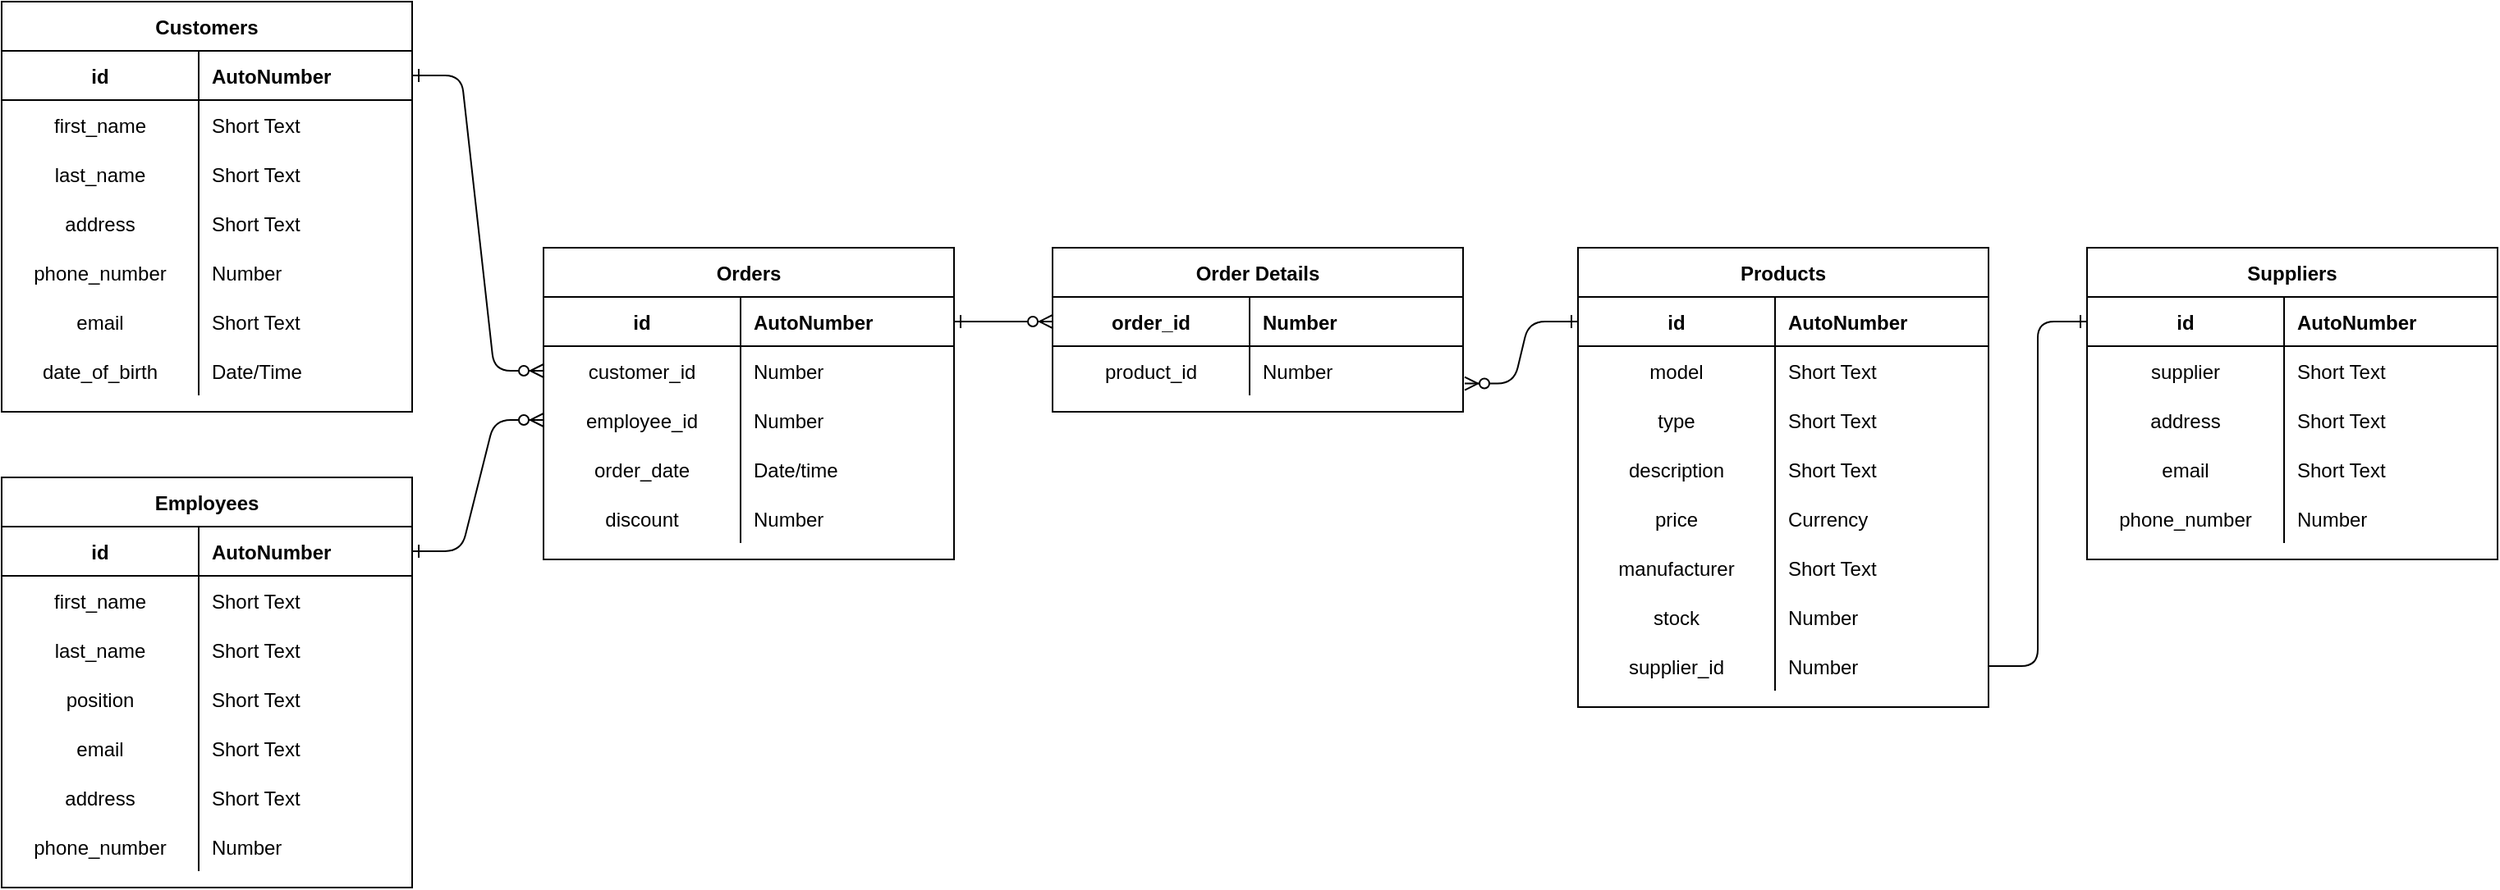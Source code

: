<mxfile version="21.3.2" type="github">
  <diagram id="R2lEEEUBdFMjLlhIrx00" name="Page-1">
    <mxGraphModel dx="826" dy="909" grid="1" gridSize="10" guides="1" tooltips="1" connect="1" arrows="1" fold="1" page="1" pageScale="1" pageWidth="850" pageHeight="1100" background="#FFFFFF" math="0" shadow="0" extFonts="Permanent Marker^https://fonts.googleapis.com/css?family=Permanent+Marker">
      <root>
        <mxCell id="0" />
        <mxCell id="1" parent="0" />
        <mxCell id="C-vyLk0tnHw3VtMMgP7b-1" value="" style="edgeStyle=entityRelationEdgeStyle;endArrow=ERzeroToMany;startArrow=ERone;endFill=1;startFill=0;entryX=0;entryY=0.5;entryDx=0;entryDy=0;" parent="1" source="C-vyLk0tnHw3VtMMgP7b-24" target="EmwIvO2XIdEwtpXnSPbd-47" edge="1">
          <mxGeometry width="100" height="100" relative="1" as="geometry">
            <mxPoint x="340" y="720" as="sourcePoint" />
            <mxPoint x="440" y="620" as="targetPoint" />
          </mxGeometry>
        </mxCell>
        <mxCell id="C-vyLk0tnHw3VtMMgP7b-12" value="" style="edgeStyle=entityRelationEdgeStyle;endArrow=ERzeroToMany;startArrow=ERone;endFill=1;startFill=0;entryX=0;entryY=0.5;entryDx=0;entryDy=0;exitX=1;exitY=0.5;exitDx=0;exitDy=0;" parent="1" source="EmwIvO2XIdEwtpXnSPbd-44" target="EmwIvO2XIdEwtpXnSPbd-71" edge="1">
          <mxGeometry width="100" height="100" relative="1" as="geometry">
            <mxPoint x="770" y="420" as="sourcePoint" />
            <mxPoint x="710" y="810.0" as="targetPoint" />
          </mxGeometry>
        </mxCell>
        <mxCell id="C-vyLk0tnHw3VtMMgP7b-23" value="Customers" style="shape=table;startSize=30;container=1;collapsible=1;childLayout=tableLayout;fixedRows=1;rowLines=0;fontStyle=1;align=center;resizeLast=1;swimlaneLine=1;strokeColor=default;" parent="1" vertex="1">
          <mxGeometry x="30" y="150" width="250" height="250" as="geometry">
            <mxRectangle x="30" y="150" width="100" height="30" as="alternateBounds" />
          </mxGeometry>
        </mxCell>
        <mxCell id="C-vyLk0tnHw3VtMMgP7b-24" value="" style="shape=partialRectangle;collapsible=0;dropTarget=0;pointerEvents=0;fillColor=none;points=[[0,0.5],[1,0.5]];portConstraint=eastwest;top=0;left=0;right=0;bottom=1;" parent="C-vyLk0tnHw3VtMMgP7b-23" vertex="1">
          <mxGeometry y="30" width="250" height="30" as="geometry" />
        </mxCell>
        <mxCell id="C-vyLk0tnHw3VtMMgP7b-25" value="id" style="shape=partialRectangle;overflow=hidden;connectable=0;fillColor=none;top=0;left=0;bottom=0;right=0;fontStyle=1;strokeColor=default;" parent="C-vyLk0tnHw3VtMMgP7b-24" vertex="1">
          <mxGeometry width="120.0" height="30" as="geometry">
            <mxRectangle width="120.0" height="30" as="alternateBounds" />
          </mxGeometry>
        </mxCell>
        <mxCell id="C-vyLk0tnHw3VtMMgP7b-26" value="AutoNumber" style="shape=partialRectangle;overflow=hidden;connectable=0;fillColor=none;top=0;left=0;bottom=0;right=0;align=left;spacingLeft=6;fontStyle=1;strokeColor=default;" parent="C-vyLk0tnHw3VtMMgP7b-24" vertex="1">
          <mxGeometry x="120.0" width="130.0" height="30" as="geometry">
            <mxRectangle width="130.0" height="30" as="alternateBounds" />
          </mxGeometry>
        </mxCell>
        <mxCell id="C-vyLk0tnHw3VtMMgP7b-27" value="" style="shape=partialRectangle;collapsible=0;dropTarget=0;pointerEvents=0;fillColor=none;points=[[0,0.5],[1,0.5]];portConstraint=eastwest;top=0;left=0;right=0;bottom=0;" parent="C-vyLk0tnHw3VtMMgP7b-23" vertex="1">
          <mxGeometry y="60" width="250" height="30" as="geometry" />
        </mxCell>
        <mxCell id="C-vyLk0tnHw3VtMMgP7b-28" value="first_name" style="shape=partialRectangle;overflow=hidden;connectable=0;fillColor=none;top=0;left=0;bottom=0;right=0;" parent="C-vyLk0tnHw3VtMMgP7b-27" vertex="1">
          <mxGeometry width="120.0" height="30" as="geometry">
            <mxRectangle width="120.0" height="30" as="alternateBounds" />
          </mxGeometry>
        </mxCell>
        <mxCell id="C-vyLk0tnHw3VtMMgP7b-29" value="Short Text" style="shape=partialRectangle;overflow=hidden;connectable=0;fillColor=none;top=0;left=0;bottom=0;right=0;align=left;spacingLeft=6;" parent="C-vyLk0tnHw3VtMMgP7b-27" vertex="1">
          <mxGeometry x="120.0" width="130.0" height="30" as="geometry">
            <mxRectangle width="130.0" height="30" as="alternateBounds" />
          </mxGeometry>
        </mxCell>
        <mxCell id="EmwIvO2XIdEwtpXnSPbd-2" style="shape=partialRectangle;collapsible=0;dropTarget=0;pointerEvents=0;fillColor=none;points=[[0,0.5],[1,0.5]];portConstraint=eastwest;top=0;left=0;right=0;bottom=0;" vertex="1" parent="C-vyLk0tnHw3VtMMgP7b-23">
          <mxGeometry y="90" width="250" height="30" as="geometry" />
        </mxCell>
        <mxCell id="EmwIvO2XIdEwtpXnSPbd-3" value="last_name" style="shape=partialRectangle;overflow=hidden;connectable=0;fillColor=none;top=0;left=0;bottom=0;right=0;" vertex="1" parent="EmwIvO2XIdEwtpXnSPbd-2">
          <mxGeometry width="120.0" height="30" as="geometry">
            <mxRectangle width="120.0" height="30" as="alternateBounds" />
          </mxGeometry>
        </mxCell>
        <mxCell id="EmwIvO2XIdEwtpXnSPbd-4" value="Short Text" style="shape=partialRectangle;overflow=hidden;connectable=0;fillColor=none;top=0;left=0;bottom=0;right=0;align=left;spacingLeft=6;strokeColor=inherit;verticalAlign=middle;" vertex="1" parent="EmwIvO2XIdEwtpXnSPbd-2">
          <mxGeometry x="120.0" width="130.0" height="30" as="geometry">
            <mxRectangle width="130.0" height="30" as="alternateBounds" />
          </mxGeometry>
        </mxCell>
        <mxCell id="EmwIvO2XIdEwtpXnSPbd-11" style="shape=partialRectangle;collapsible=0;dropTarget=0;pointerEvents=0;fillColor=none;points=[[0,0.5],[1,0.5]];portConstraint=eastwest;top=0;left=0;right=0;bottom=0;" vertex="1" parent="C-vyLk0tnHw3VtMMgP7b-23">
          <mxGeometry y="120" width="250" height="30" as="geometry" />
        </mxCell>
        <mxCell id="EmwIvO2XIdEwtpXnSPbd-12" value="address" style="shape=partialRectangle;overflow=hidden;connectable=0;fillColor=none;top=0;left=0;bottom=0;right=0;" vertex="1" parent="EmwIvO2XIdEwtpXnSPbd-11">
          <mxGeometry width="120.0" height="30" as="geometry">
            <mxRectangle width="120.0" height="30" as="alternateBounds" />
          </mxGeometry>
        </mxCell>
        <mxCell id="EmwIvO2XIdEwtpXnSPbd-13" value="Short Text" style="shape=partialRectangle;overflow=hidden;connectable=0;fillColor=none;top=0;left=0;bottom=0;right=0;align=left;spacingLeft=6;" vertex="1" parent="EmwIvO2XIdEwtpXnSPbd-11">
          <mxGeometry x="120.0" width="130.0" height="30" as="geometry">
            <mxRectangle width="130.0" height="30" as="alternateBounds" />
          </mxGeometry>
        </mxCell>
        <mxCell id="EmwIvO2XIdEwtpXnSPbd-8" style="shape=partialRectangle;collapsible=0;dropTarget=0;pointerEvents=0;fillColor=none;points=[[0,0.5],[1,0.5]];portConstraint=eastwest;top=0;left=0;right=0;bottom=0;" vertex="1" parent="C-vyLk0tnHw3VtMMgP7b-23">
          <mxGeometry y="150" width="250" height="30" as="geometry" />
        </mxCell>
        <mxCell id="EmwIvO2XIdEwtpXnSPbd-9" value="phone_number" style="shape=partialRectangle;overflow=hidden;connectable=0;fillColor=none;top=0;left=0;bottom=0;right=0;" vertex="1" parent="EmwIvO2XIdEwtpXnSPbd-8">
          <mxGeometry width="120.0" height="30" as="geometry">
            <mxRectangle width="120.0" height="30" as="alternateBounds" />
          </mxGeometry>
        </mxCell>
        <mxCell id="EmwIvO2XIdEwtpXnSPbd-10" value="Number" style="shape=partialRectangle;overflow=hidden;connectable=0;fillColor=none;top=0;left=0;bottom=0;right=0;align=left;spacingLeft=6;" vertex="1" parent="EmwIvO2XIdEwtpXnSPbd-8">
          <mxGeometry x="120.0" width="130.0" height="30" as="geometry">
            <mxRectangle width="130.0" height="30" as="alternateBounds" />
          </mxGeometry>
        </mxCell>
        <mxCell id="EmwIvO2XIdEwtpXnSPbd-5" style="shape=partialRectangle;collapsible=0;dropTarget=0;pointerEvents=0;fillColor=none;points=[[0,0.5],[1,0.5]];portConstraint=eastwest;top=0;left=0;right=0;bottom=0;" vertex="1" parent="C-vyLk0tnHw3VtMMgP7b-23">
          <mxGeometry y="180" width="250" height="30" as="geometry" />
        </mxCell>
        <mxCell id="EmwIvO2XIdEwtpXnSPbd-6" value="email" style="shape=partialRectangle;overflow=hidden;connectable=0;fillColor=none;top=0;left=0;bottom=0;right=0;" vertex="1" parent="EmwIvO2XIdEwtpXnSPbd-5">
          <mxGeometry width="120.0" height="30" as="geometry">
            <mxRectangle width="120.0" height="30" as="alternateBounds" />
          </mxGeometry>
        </mxCell>
        <mxCell id="EmwIvO2XIdEwtpXnSPbd-7" value="Short Text" style="shape=partialRectangle;overflow=hidden;connectable=0;fillColor=none;top=0;left=0;bottom=0;right=0;align=left;spacingLeft=6;" vertex="1" parent="EmwIvO2XIdEwtpXnSPbd-5">
          <mxGeometry x="120.0" width="130.0" height="30" as="geometry">
            <mxRectangle width="130.0" height="30" as="alternateBounds" />
          </mxGeometry>
        </mxCell>
        <mxCell id="EmwIvO2XIdEwtpXnSPbd-14" style="shape=partialRectangle;collapsible=0;dropTarget=0;pointerEvents=0;fillColor=none;points=[[0,0.5],[1,0.5]];portConstraint=eastwest;top=0;left=0;right=0;bottom=0;" vertex="1" parent="C-vyLk0tnHw3VtMMgP7b-23">
          <mxGeometry y="210" width="250" height="30" as="geometry" />
        </mxCell>
        <mxCell id="EmwIvO2XIdEwtpXnSPbd-15" value="date_of_birth" style="shape=partialRectangle;overflow=hidden;connectable=0;fillColor=none;top=0;left=0;bottom=0;right=0;" vertex="1" parent="EmwIvO2XIdEwtpXnSPbd-14">
          <mxGeometry width="120.0" height="30" as="geometry">
            <mxRectangle width="120.0" height="30" as="alternateBounds" />
          </mxGeometry>
        </mxCell>
        <mxCell id="EmwIvO2XIdEwtpXnSPbd-16" value="Date/Time" style="shape=partialRectangle;overflow=hidden;connectable=0;fillColor=none;top=0;left=0;bottom=0;right=0;align=left;spacingLeft=6;" vertex="1" parent="EmwIvO2XIdEwtpXnSPbd-14">
          <mxGeometry x="120.0" width="130.0" height="30" as="geometry">
            <mxRectangle width="130.0" height="30" as="alternateBounds" />
          </mxGeometry>
        </mxCell>
        <mxCell id="EmwIvO2XIdEwtpXnSPbd-17" value="Employees" style="shape=table;startSize=30;container=1;collapsible=1;childLayout=tableLayout;fixedRows=1;rowLines=0;fontStyle=1;align=center;resizeLast=1;swimlaneLine=1;strokeColor=default;" vertex="1" parent="1">
          <mxGeometry x="30" y="440" width="250" height="250" as="geometry">
            <mxRectangle x="30" y="150" width="100" height="30" as="alternateBounds" />
          </mxGeometry>
        </mxCell>
        <mxCell id="EmwIvO2XIdEwtpXnSPbd-18" value="" style="shape=partialRectangle;collapsible=0;dropTarget=0;pointerEvents=0;fillColor=none;points=[[0,0.5],[1,0.5]];portConstraint=eastwest;top=0;left=0;right=0;bottom=1;" vertex="1" parent="EmwIvO2XIdEwtpXnSPbd-17">
          <mxGeometry y="30" width="250" height="30" as="geometry" />
        </mxCell>
        <mxCell id="EmwIvO2XIdEwtpXnSPbd-19" value="id" style="shape=partialRectangle;overflow=hidden;connectable=0;fillColor=none;top=0;left=0;bottom=0;right=0;fontStyle=1;strokeColor=default;" vertex="1" parent="EmwIvO2XIdEwtpXnSPbd-18">
          <mxGeometry width="120.0" height="30" as="geometry">
            <mxRectangle width="120.0" height="30" as="alternateBounds" />
          </mxGeometry>
        </mxCell>
        <mxCell id="EmwIvO2XIdEwtpXnSPbd-20" value="AutoNumber" style="shape=partialRectangle;overflow=hidden;connectable=0;fillColor=none;top=0;left=0;bottom=0;right=0;align=left;spacingLeft=6;fontStyle=1;strokeColor=default;" vertex="1" parent="EmwIvO2XIdEwtpXnSPbd-18">
          <mxGeometry x="120.0" width="130.0" height="30" as="geometry">
            <mxRectangle width="130.0" height="30" as="alternateBounds" />
          </mxGeometry>
        </mxCell>
        <mxCell id="EmwIvO2XIdEwtpXnSPbd-21" value="" style="shape=partialRectangle;collapsible=0;dropTarget=0;pointerEvents=0;fillColor=none;points=[[0,0.5],[1,0.5]];portConstraint=eastwest;top=0;left=0;right=0;bottom=0;" vertex="1" parent="EmwIvO2XIdEwtpXnSPbd-17">
          <mxGeometry y="60" width="250" height="30" as="geometry" />
        </mxCell>
        <mxCell id="EmwIvO2XIdEwtpXnSPbd-22" value="first_name" style="shape=partialRectangle;overflow=hidden;connectable=0;fillColor=none;top=0;left=0;bottom=0;right=0;" vertex="1" parent="EmwIvO2XIdEwtpXnSPbd-21">
          <mxGeometry width="120.0" height="30" as="geometry">
            <mxRectangle width="120.0" height="30" as="alternateBounds" />
          </mxGeometry>
        </mxCell>
        <mxCell id="EmwIvO2XIdEwtpXnSPbd-23" value="Short Text" style="shape=partialRectangle;overflow=hidden;connectable=0;fillColor=none;top=0;left=0;bottom=0;right=0;align=left;spacingLeft=6;" vertex="1" parent="EmwIvO2XIdEwtpXnSPbd-21">
          <mxGeometry x="120.0" width="130.0" height="30" as="geometry">
            <mxRectangle width="130.0" height="30" as="alternateBounds" />
          </mxGeometry>
        </mxCell>
        <mxCell id="EmwIvO2XIdEwtpXnSPbd-24" style="shape=partialRectangle;collapsible=0;dropTarget=0;pointerEvents=0;fillColor=none;points=[[0,0.5],[1,0.5]];portConstraint=eastwest;top=0;left=0;right=0;bottom=0;" vertex="1" parent="EmwIvO2XIdEwtpXnSPbd-17">
          <mxGeometry y="90" width="250" height="30" as="geometry" />
        </mxCell>
        <mxCell id="EmwIvO2XIdEwtpXnSPbd-25" value="last_name" style="shape=partialRectangle;overflow=hidden;connectable=0;fillColor=none;top=0;left=0;bottom=0;right=0;" vertex="1" parent="EmwIvO2XIdEwtpXnSPbd-24">
          <mxGeometry width="120.0" height="30" as="geometry">
            <mxRectangle width="120.0" height="30" as="alternateBounds" />
          </mxGeometry>
        </mxCell>
        <mxCell id="EmwIvO2XIdEwtpXnSPbd-26" value="Short Text" style="shape=partialRectangle;overflow=hidden;connectable=0;fillColor=none;top=0;left=0;bottom=0;right=0;align=left;spacingLeft=6;strokeColor=inherit;verticalAlign=middle;" vertex="1" parent="EmwIvO2XIdEwtpXnSPbd-24">
          <mxGeometry x="120.0" width="130.0" height="30" as="geometry">
            <mxRectangle width="130.0" height="30" as="alternateBounds" />
          </mxGeometry>
        </mxCell>
        <mxCell id="EmwIvO2XIdEwtpXnSPbd-27" style="shape=partialRectangle;collapsible=0;dropTarget=0;pointerEvents=0;fillColor=none;points=[[0,0.5],[1,0.5]];portConstraint=eastwest;top=0;left=0;right=0;bottom=0;" vertex="1" parent="EmwIvO2XIdEwtpXnSPbd-17">
          <mxGeometry y="120" width="250" height="30" as="geometry" />
        </mxCell>
        <mxCell id="EmwIvO2XIdEwtpXnSPbd-28" value="position" style="shape=partialRectangle;overflow=hidden;connectable=0;fillColor=none;top=0;left=0;bottom=0;right=0;" vertex="1" parent="EmwIvO2XIdEwtpXnSPbd-27">
          <mxGeometry width="120.0" height="30" as="geometry">
            <mxRectangle width="120.0" height="30" as="alternateBounds" />
          </mxGeometry>
        </mxCell>
        <mxCell id="EmwIvO2XIdEwtpXnSPbd-29" value="Short Text" style="shape=partialRectangle;overflow=hidden;connectable=0;fillColor=none;top=0;left=0;bottom=0;right=0;align=left;spacingLeft=6;" vertex="1" parent="EmwIvO2XIdEwtpXnSPbd-27">
          <mxGeometry x="120.0" width="130.0" height="30" as="geometry">
            <mxRectangle width="130.0" height="30" as="alternateBounds" />
          </mxGeometry>
        </mxCell>
        <mxCell id="EmwIvO2XIdEwtpXnSPbd-33" style="shape=partialRectangle;collapsible=0;dropTarget=0;pointerEvents=0;fillColor=none;points=[[0,0.5],[1,0.5]];portConstraint=eastwest;top=0;left=0;right=0;bottom=0;" vertex="1" parent="EmwIvO2XIdEwtpXnSPbd-17">
          <mxGeometry y="150" width="250" height="30" as="geometry" />
        </mxCell>
        <mxCell id="EmwIvO2XIdEwtpXnSPbd-34" value="email" style="shape=partialRectangle;overflow=hidden;connectable=0;fillColor=none;top=0;left=0;bottom=0;right=0;" vertex="1" parent="EmwIvO2XIdEwtpXnSPbd-33">
          <mxGeometry width="120.0" height="30" as="geometry">
            <mxRectangle width="120.0" height="30" as="alternateBounds" />
          </mxGeometry>
        </mxCell>
        <mxCell id="EmwIvO2XIdEwtpXnSPbd-35" value="Short Text" style="shape=partialRectangle;overflow=hidden;connectable=0;fillColor=none;top=0;left=0;bottom=0;right=0;align=left;spacingLeft=6;" vertex="1" parent="EmwIvO2XIdEwtpXnSPbd-33">
          <mxGeometry x="120.0" width="130.0" height="30" as="geometry">
            <mxRectangle width="130.0" height="30" as="alternateBounds" />
          </mxGeometry>
        </mxCell>
        <mxCell id="EmwIvO2XIdEwtpXnSPbd-39" style="shape=partialRectangle;collapsible=0;dropTarget=0;pointerEvents=0;fillColor=none;points=[[0,0.5],[1,0.5]];portConstraint=eastwest;top=0;left=0;right=0;bottom=0;" vertex="1" parent="EmwIvO2XIdEwtpXnSPbd-17">
          <mxGeometry y="180" width="250" height="30" as="geometry" />
        </mxCell>
        <mxCell id="EmwIvO2XIdEwtpXnSPbd-40" value="address" style="shape=partialRectangle;overflow=hidden;connectable=0;fillColor=none;top=0;left=0;bottom=0;right=0;" vertex="1" parent="EmwIvO2XIdEwtpXnSPbd-39">
          <mxGeometry width="120.0" height="30" as="geometry">
            <mxRectangle width="120.0" height="30" as="alternateBounds" />
          </mxGeometry>
        </mxCell>
        <mxCell id="EmwIvO2XIdEwtpXnSPbd-41" style="shape=partialRectangle;overflow=hidden;connectable=0;fillColor=none;top=0;left=0;bottom=0;right=0;align=left;spacingLeft=6;" vertex="1" parent="EmwIvO2XIdEwtpXnSPbd-39">
          <mxGeometry x="120.0" width="130.0" height="30" as="geometry">
            <mxRectangle width="130.0" height="30" as="alternateBounds" />
          </mxGeometry>
        </mxCell>
        <mxCell id="EmwIvO2XIdEwtpXnSPbd-30" style="shape=partialRectangle;collapsible=0;dropTarget=0;pointerEvents=0;fillColor=none;points=[[0,0.5],[1,0.5]];portConstraint=eastwest;top=0;left=0;right=0;bottom=0;" vertex="1" parent="EmwIvO2XIdEwtpXnSPbd-17">
          <mxGeometry y="210" width="250" height="30" as="geometry" />
        </mxCell>
        <mxCell id="EmwIvO2XIdEwtpXnSPbd-31" value="phone_number" style="shape=partialRectangle;overflow=hidden;connectable=0;fillColor=none;top=0;left=0;bottom=0;right=0;" vertex="1" parent="EmwIvO2XIdEwtpXnSPbd-30">
          <mxGeometry width="120.0" height="30" as="geometry">
            <mxRectangle width="120.0" height="30" as="alternateBounds" />
          </mxGeometry>
        </mxCell>
        <mxCell id="EmwIvO2XIdEwtpXnSPbd-32" value="Number" style="shape=partialRectangle;overflow=hidden;connectable=0;fillColor=none;top=0;left=0;bottom=0;right=0;align=left;spacingLeft=6;" vertex="1" parent="EmwIvO2XIdEwtpXnSPbd-30">
          <mxGeometry x="120.0" width="130.0" height="30" as="geometry">
            <mxRectangle width="130.0" height="30" as="alternateBounds" />
          </mxGeometry>
        </mxCell>
        <mxCell id="EmwIvO2XIdEwtpXnSPbd-42" value="Short Text" style="shape=partialRectangle;overflow=hidden;connectable=0;fillColor=none;top=0;left=0;bottom=0;right=0;align=left;spacingLeft=6;" vertex="1" parent="1">
          <mxGeometry x="150.0" y="620" width="130.0" height="30" as="geometry">
            <mxRectangle width="130.0" height="30" as="alternateBounds" />
          </mxGeometry>
        </mxCell>
        <mxCell id="EmwIvO2XIdEwtpXnSPbd-43" value="Orders" style="shape=table;startSize=30;container=1;collapsible=1;childLayout=tableLayout;fixedRows=1;rowLines=0;fontStyle=1;align=center;resizeLast=1;swimlaneLine=1;strokeColor=default;" vertex="1" parent="1">
          <mxGeometry x="360" y="300" width="250" height="190.0" as="geometry">
            <mxRectangle x="30" y="150" width="100" height="30" as="alternateBounds" />
          </mxGeometry>
        </mxCell>
        <mxCell id="EmwIvO2XIdEwtpXnSPbd-44" value="" style="shape=partialRectangle;collapsible=0;dropTarget=0;pointerEvents=0;fillColor=none;points=[[0,0.5],[1,0.5]];portConstraint=eastwest;top=0;left=0;right=0;bottom=1;" vertex="1" parent="EmwIvO2XIdEwtpXnSPbd-43">
          <mxGeometry y="30" width="250" height="30" as="geometry" />
        </mxCell>
        <mxCell id="EmwIvO2XIdEwtpXnSPbd-45" value="id" style="shape=partialRectangle;overflow=hidden;connectable=0;fillColor=none;top=0;left=0;bottom=0;right=0;fontStyle=1;strokeColor=default;" vertex="1" parent="EmwIvO2XIdEwtpXnSPbd-44">
          <mxGeometry width="120.0" height="30" as="geometry">
            <mxRectangle width="120.0" height="30" as="alternateBounds" />
          </mxGeometry>
        </mxCell>
        <mxCell id="EmwIvO2XIdEwtpXnSPbd-46" value="AutoNumber" style="shape=partialRectangle;overflow=hidden;connectable=0;fillColor=none;top=0;left=0;bottom=0;right=0;align=left;spacingLeft=6;fontStyle=1;strokeColor=default;" vertex="1" parent="EmwIvO2XIdEwtpXnSPbd-44">
          <mxGeometry x="120.0" width="130.0" height="30" as="geometry">
            <mxRectangle width="130.0" height="30" as="alternateBounds" />
          </mxGeometry>
        </mxCell>
        <mxCell id="EmwIvO2XIdEwtpXnSPbd-47" value="" style="shape=partialRectangle;collapsible=0;dropTarget=0;pointerEvents=0;fillColor=none;points=[[0,0.5],[1,0.5]];portConstraint=eastwest;top=0;left=0;right=0;bottom=0;" vertex="1" parent="EmwIvO2XIdEwtpXnSPbd-43">
          <mxGeometry y="60" width="250" height="30" as="geometry" />
        </mxCell>
        <mxCell id="EmwIvO2XIdEwtpXnSPbd-48" value="customer_id" style="shape=partialRectangle;overflow=hidden;connectable=0;fillColor=none;top=0;left=0;bottom=0;right=0;" vertex="1" parent="EmwIvO2XIdEwtpXnSPbd-47">
          <mxGeometry width="120.0" height="30" as="geometry">
            <mxRectangle width="120.0" height="30" as="alternateBounds" />
          </mxGeometry>
        </mxCell>
        <mxCell id="EmwIvO2XIdEwtpXnSPbd-49" value="Number" style="shape=partialRectangle;overflow=hidden;connectable=0;fillColor=none;top=0;left=0;bottom=0;right=0;align=left;spacingLeft=6;" vertex="1" parent="EmwIvO2XIdEwtpXnSPbd-47">
          <mxGeometry x="120.0" width="130.0" height="30" as="geometry">
            <mxRectangle width="130.0" height="30" as="alternateBounds" />
          </mxGeometry>
        </mxCell>
        <mxCell id="EmwIvO2XIdEwtpXnSPbd-65" style="shape=partialRectangle;collapsible=0;dropTarget=0;pointerEvents=0;fillColor=none;points=[[0,0.5],[1,0.5]];portConstraint=eastwest;top=0;left=0;right=0;bottom=0;" vertex="1" parent="EmwIvO2XIdEwtpXnSPbd-43">
          <mxGeometry y="90" width="250" height="30" as="geometry" />
        </mxCell>
        <mxCell id="EmwIvO2XIdEwtpXnSPbd-66" value="employee_id" style="shape=partialRectangle;overflow=hidden;connectable=0;fillColor=none;top=0;left=0;bottom=0;right=0;" vertex="1" parent="EmwIvO2XIdEwtpXnSPbd-65">
          <mxGeometry width="120.0" height="30" as="geometry">
            <mxRectangle width="120.0" height="30" as="alternateBounds" />
          </mxGeometry>
        </mxCell>
        <mxCell id="EmwIvO2XIdEwtpXnSPbd-67" value="Number" style="shape=partialRectangle;overflow=hidden;connectable=0;fillColor=none;top=0;left=0;bottom=0;right=0;align=left;spacingLeft=6;" vertex="1" parent="EmwIvO2XIdEwtpXnSPbd-65">
          <mxGeometry x="120.0" width="130.0" height="30" as="geometry">
            <mxRectangle width="130.0" height="30" as="alternateBounds" />
          </mxGeometry>
        </mxCell>
        <mxCell id="EmwIvO2XIdEwtpXnSPbd-50" style="shape=partialRectangle;collapsible=0;dropTarget=0;pointerEvents=0;fillColor=none;points=[[0,0.5],[1,0.5]];portConstraint=eastwest;top=0;left=0;right=0;bottom=0;" vertex="1" parent="EmwIvO2XIdEwtpXnSPbd-43">
          <mxGeometry y="120" width="250" height="30" as="geometry" />
        </mxCell>
        <mxCell id="EmwIvO2XIdEwtpXnSPbd-51" value="order_date" style="shape=partialRectangle;overflow=hidden;connectable=0;fillColor=none;top=0;left=0;bottom=0;right=0;" vertex="1" parent="EmwIvO2XIdEwtpXnSPbd-50">
          <mxGeometry width="120.0" height="30" as="geometry">
            <mxRectangle width="120.0" height="30" as="alternateBounds" />
          </mxGeometry>
        </mxCell>
        <mxCell id="EmwIvO2XIdEwtpXnSPbd-52" value="Date/time" style="shape=partialRectangle;overflow=hidden;connectable=0;fillColor=none;top=0;left=0;bottom=0;right=0;align=left;spacingLeft=6;strokeColor=inherit;verticalAlign=middle;" vertex="1" parent="EmwIvO2XIdEwtpXnSPbd-50">
          <mxGeometry x="120.0" width="130.0" height="30" as="geometry">
            <mxRectangle width="130.0" height="30" as="alternateBounds" />
          </mxGeometry>
        </mxCell>
        <mxCell id="EmwIvO2XIdEwtpXnSPbd-53" style="shape=partialRectangle;collapsible=0;dropTarget=0;pointerEvents=0;fillColor=none;points=[[0,0.5],[1,0.5]];portConstraint=eastwest;top=0;left=0;right=0;bottom=0;" vertex="1" parent="EmwIvO2XIdEwtpXnSPbd-43">
          <mxGeometry y="150" width="250" height="30" as="geometry" />
        </mxCell>
        <mxCell id="EmwIvO2XIdEwtpXnSPbd-54" value="discount" style="shape=partialRectangle;overflow=hidden;connectable=0;fillColor=none;top=0;left=0;bottom=0;right=0;" vertex="1" parent="EmwIvO2XIdEwtpXnSPbd-53">
          <mxGeometry width="120.0" height="30" as="geometry">
            <mxRectangle width="120.0" height="30" as="alternateBounds" />
          </mxGeometry>
        </mxCell>
        <mxCell id="EmwIvO2XIdEwtpXnSPbd-55" value="Number" style="shape=partialRectangle;overflow=hidden;connectable=0;fillColor=none;top=0;left=0;bottom=0;right=0;align=left;spacingLeft=6;" vertex="1" parent="EmwIvO2XIdEwtpXnSPbd-53">
          <mxGeometry x="120.0" width="130.0" height="30" as="geometry">
            <mxRectangle width="130.0" height="30" as="alternateBounds" />
          </mxGeometry>
        </mxCell>
        <mxCell id="EmwIvO2XIdEwtpXnSPbd-69" value="" style="edgeStyle=entityRelationEdgeStyle;endArrow=ERzeroToMany;startArrow=ERone;endFill=1;startFill=0;entryX=0;entryY=0.5;entryDx=0;entryDy=0;exitX=1;exitY=0.5;exitDx=0;exitDy=0;" edge="1" parent="1" source="EmwIvO2XIdEwtpXnSPbd-18" target="EmwIvO2XIdEwtpXnSPbd-65">
          <mxGeometry width="100" height="100" relative="1" as="geometry">
            <mxPoint x="330" y="580" as="sourcePoint" />
            <mxPoint x="500" y="760" as="targetPoint" />
          </mxGeometry>
        </mxCell>
        <mxCell id="EmwIvO2XIdEwtpXnSPbd-70" value="Order Details" style="shape=table;startSize=30;container=1;collapsible=1;childLayout=tableLayout;fixedRows=1;rowLines=0;fontStyle=1;align=center;resizeLast=1;swimlaneLine=1;strokeColor=default;" vertex="1" parent="1">
          <mxGeometry x="670" y="300" width="250" height="100" as="geometry">
            <mxRectangle x="30" y="150" width="100" height="30" as="alternateBounds" />
          </mxGeometry>
        </mxCell>
        <mxCell id="EmwIvO2XIdEwtpXnSPbd-71" value="" style="shape=partialRectangle;collapsible=0;dropTarget=0;pointerEvents=0;fillColor=none;points=[[0,0.5],[1,0.5]];portConstraint=eastwest;top=0;left=0;right=0;bottom=1;" vertex="1" parent="EmwIvO2XIdEwtpXnSPbd-70">
          <mxGeometry y="30" width="250" height="30" as="geometry" />
        </mxCell>
        <mxCell id="EmwIvO2XIdEwtpXnSPbd-72" value="order_id" style="shape=partialRectangle;overflow=hidden;connectable=0;fillColor=none;top=0;left=0;bottom=0;right=0;fontStyle=1;strokeColor=default;" vertex="1" parent="EmwIvO2XIdEwtpXnSPbd-71">
          <mxGeometry width="120.0" height="30" as="geometry">
            <mxRectangle width="120.0" height="30" as="alternateBounds" />
          </mxGeometry>
        </mxCell>
        <mxCell id="EmwIvO2XIdEwtpXnSPbd-73" value="Number" style="shape=partialRectangle;overflow=hidden;connectable=0;fillColor=none;top=0;left=0;bottom=0;right=0;align=left;spacingLeft=6;fontStyle=1;strokeColor=default;" vertex="1" parent="EmwIvO2XIdEwtpXnSPbd-71">
          <mxGeometry x="120.0" width="130.0" height="30" as="geometry">
            <mxRectangle width="130.0" height="30" as="alternateBounds" />
          </mxGeometry>
        </mxCell>
        <mxCell id="EmwIvO2XIdEwtpXnSPbd-74" value="" style="shape=partialRectangle;collapsible=0;dropTarget=0;pointerEvents=0;fillColor=none;points=[[0,0.5],[1,0.5]];portConstraint=eastwest;top=0;left=0;right=0;bottom=0;" vertex="1" parent="EmwIvO2XIdEwtpXnSPbd-70">
          <mxGeometry y="60" width="250" height="30" as="geometry" />
        </mxCell>
        <mxCell id="EmwIvO2XIdEwtpXnSPbd-75" value="product_id" style="shape=partialRectangle;overflow=hidden;connectable=0;fillColor=none;top=0;left=0;bottom=0;right=0;" vertex="1" parent="EmwIvO2XIdEwtpXnSPbd-74">
          <mxGeometry width="120.0" height="30" as="geometry">
            <mxRectangle width="120.0" height="30" as="alternateBounds" />
          </mxGeometry>
        </mxCell>
        <mxCell id="EmwIvO2XIdEwtpXnSPbd-76" value="Number" style="shape=partialRectangle;overflow=hidden;connectable=0;fillColor=none;top=0;left=0;bottom=0;right=0;align=left;spacingLeft=6;" vertex="1" parent="EmwIvO2XIdEwtpXnSPbd-74">
          <mxGeometry x="120.0" width="130.0" height="30" as="geometry">
            <mxRectangle width="130.0" height="30" as="alternateBounds" />
          </mxGeometry>
        </mxCell>
        <mxCell id="EmwIvO2XIdEwtpXnSPbd-86" value="Products" style="shape=table;startSize=30;container=1;collapsible=1;childLayout=tableLayout;fixedRows=1;rowLines=0;fontStyle=1;align=center;resizeLast=1;swimlaneLine=1;strokeColor=default;" vertex="1" parent="1">
          <mxGeometry x="990" y="300" width="250" height="280" as="geometry">
            <mxRectangle x="30" y="150" width="100" height="30" as="alternateBounds" />
          </mxGeometry>
        </mxCell>
        <mxCell id="EmwIvO2XIdEwtpXnSPbd-87" value="" style="shape=partialRectangle;collapsible=0;dropTarget=0;pointerEvents=0;fillColor=none;points=[[0,0.5],[1,0.5]];portConstraint=eastwest;top=0;left=0;right=0;bottom=1;" vertex="1" parent="EmwIvO2XIdEwtpXnSPbd-86">
          <mxGeometry y="30" width="250" height="30" as="geometry" />
        </mxCell>
        <mxCell id="EmwIvO2XIdEwtpXnSPbd-88" value="id" style="shape=partialRectangle;overflow=hidden;connectable=0;fillColor=none;top=0;left=0;bottom=0;right=0;fontStyle=1;strokeColor=default;" vertex="1" parent="EmwIvO2XIdEwtpXnSPbd-87">
          <mxGeometry width="120.0" height="30" as="geometry">
            <mxRectangle width="120.0" height="30" as="alternateBounds" />
          </mxGeometry>
        </mxCell>
        <mxCell id="EmwIvO2XIdEwtpXnSPbd-89" value="AutoNumber" style="shape=partialRectangle;overflow=hidden;connectable=0;fillColor=none;top=0;left=0;bottom=0;right=0;align=left;spacingLeft=6;fontStyle=1;strokeColor=default;" vertex="1" parent="EmwIvO2XIdEwtpXnSPbd-87">
          <mxGeometry x="120.0" width="130.0" height="30" as="geometry">
            <mxRectangle width="130.0" height="30" as="alternateBounds" />
          </mxGeometry>
        </mxCell>
        <mxCell id="EmwIvO2XIdEwtpXnSPbd-90" value="" style="shape=partialRectangle;collapsible=0;dropTarget=0;pointerEvents=0;fillColor=none;points=[[0,0.5],[1,0.5]];portConstraint=eastwest;top=0;left=0;right=0;bottom=0;" vertex="1" parent="EmwIvO2XIdEwtpXnSPbd-86">
          <mxGeometry y="60" width="250" height="30" as="geometry" />
        </mxCell>
        <mxCell id="EmwIvO2XIdEwtpXnSPbd-91" value="model" style="shape=partialRectangle;overflow=hidden;connectable=0;fillColor=none;top=0;left=0;bottom=0;right=0;" vertex="1" parent="EmwIvO2XIdEwtpXnSPbd-90">
          <mxGeometry width="120.0" height="30" as="geometry">
            <mxRectangle width="120.0" height="30" as="alternateBounds" />
          </mxGeometry>
        </mxCell>
        <mxCell id="EmwIvO2XIdEwtpXnSPbd-92" value="Short Text" style="shape=partialRectangle;overflow=hidden;connectable=0;fillColor=none;top=0;left=0;bottom=0;right=0;align=left;spacingLeft=6;" vertex="1" parent="EmwIvO2XIdEwtpXnSPbd-90">
          <mxGeometry x="120.0" width="130.0" height="30" as="geometry">
            <mxRectangle width="130.0" height="30" as="alternateBounds" />
          </mxGeometry>
        </mxCell>
        <mxCell id="EmwIvO2XIdEwtpXnSPbd-93" style="shape=partialRectangle;collapsible=0;dropTarget=0;pointerEvents=0;fillColor=none;points=[[0,0.5],[1,0.5]];portConstraint=eastwest;top=0;left=0;right=0;bottom=0;" vertex="1" parent="EmwIvO2XIdEwtpXnSPbd-86">
          <mxGeometry y="90" width="250" height="30" as="geometry" />
        </mxCell>
        <mxCell id="EmwIvO2XIdEwtpXnSPbd-94" value="type" style="shape=partialRectangle;overflow=hidden;connectable=0;fillColor=none;top=0;left=0;bottom=0;right=0;" vertex="1" parent="EmwIvO2XIdEwtpXnSPbd-93">
          <mxGeometry width="120.0" height="30" as="geometry">
            <mxRectangle width="120.0" height="30" as="alternateBounds" />
          </mxGeometry>
        </mxCell>
        <mxCell id="EmwIvO2XIdEwtpXnSPbd-95" value="Short Text" style="shape=partialRectangle;overflow=hidden;connectable=0;fillColor=none;top=0;left=0;bottom=0;right=0;align=left;spacingLeft=6;" vertex="1" parent="EmwIvO2XIdEwtpXnSPbd-93">
          <mxGeometry x="120.0" width="130.0" height="30" as="geometry">
            <mxRectangle width="130.0" height="30" as="alternateBounds" />
          </mxGeometry>
        </mxCell>
        <mxCell id="EmwIvO2XIdEwtpXnSPbd-96" style="shape=partialRectangle;collapsible=0;dropTarget=0;pointerEvents=0;fillColor=none;points=[[0,0.5],[1,0.5]];portConstraint=eastwest;top=0;left=0;right=0;bottom=0;" vertex="1" parent="EmwIvO2XIdEwtpXnSPbd-86">
          <mxGeometry y="120" width="250" height="30" as="geometry" />
        </mxCell>
        <mxCell id="EmwIvO2XIdEwtpXnSPbd-97" value="description" style="shape=partialRectangle;overflow=hidden;connectable=0;fillColor=none;top=0;left=0;bottom=0;right=0;" vertex="1" parent="EmwIvO2XIdEwtpXnSPbd-96">
          <mxGeometry width="120.0" height="30" as="geometry">
            <mxRectangle width="120.0" height="30" as="alternateBounds" />
          </mxGeometry>
        </mxCell>
        <mxCell id="EmwIvO2XIdEwtpXnSPbd-98" value="Short Text" style="shape=partialRectangle;overflow=hidden;connectable=0;fillColor=none;top=0;left=0;bottom=0;right=0;align=left;spacingLeft=6;strokeColor=inherit;verticalAlign=middle;" vertex="1" parent="EmwIvO2XIdEwtpXnSPbd-96">
          <mxGeometry x="120.0" width="130.0" height="30" as="geometry">
            <mxRectangle width="130.0" height="30" as="alternateBounds" />
          </mxGeometry>
        </mxCell>
        <mxCell id="EmwIvO2XIdEwtpXnSPbd-99" style="shape=partialRectangle;collapsible=0;dropTarget=0;pointerEvents=0;fillColor=none;points=[[0,0.5],[1,0.5]];portConstraint=eastwest;top=0;left=0;right=0;bottom=0;" vertex="1" parent="EmwIvO2XIdEwtpXnSPbd-86">
          <mxGeometry y="150" width="250" height="30" as="geometry" />
        </mxCell>
        <mxCell id="EmwIvO2XIdEwtpXnSPbd-100" value="price" style="shape=partialRectangle;overflow=hidden;connectable=0;fillColor=none;top=0;left=0;bottom=0;right=0;" vertex="1" parent="EmwIvO2XIdEwtpXnSPbd-99">
          <mxGeometry width="120.0" height="30" as="geometry">
            <mxRectangle width="120.0" height="30" as="alternateBounds" />
          </mxGeometry>
        </mxCell>
        <mxCell id="EmwIvO2XIdEwtpXnSPbd-101" value="Currency" style="shape=partialRectangle;overflow=hidden;connectable=0;fillColor=none;top=0;left=0;bottom=0;right=0;align=left;spacingLeft=6;" vertex="1" parent="EmwIvO2XIdEwtpXnSPbd-99">
          <mxGeometry x="120.0" width="130.0" height="30" as="geometry">
            <mxRectangle width="130.0" height="30" as="alternateBounds" />
          </mxGeometry>
        </mxCell>
        <mxCell id="EmwIvO2XIdEwtpXnSPbd-108" style="shape=partialRectangle;collapsible=0;dropTarget=0;pointerEvents=0;fillColor=none;points=[[0,0.5],[1,0.5]];portConstraint=eastwest;top=0;left=0;right=0;bottom=0;" vertex="1" parent="EmwIvO2XIdEwtpXnSPbd-86">
          <mxGeometry y="180" width="250" height="30" as="geometry" />
        </mxCell>
        <mxCell id="EmwIvO2XIdEwtpXnSPbd-109" value="manufacturer" style="shape=partialRectangle;overflow=hidden;connectable=0;fillColor=none;top=0;left=0;bottom=0;right=0;" vertex="1" parent="EmwIvO2XIdEwtpXnSPbd-108">
          <mxGeometry width="120.0" height="30" as="geometry">
            <mxRectangle width="120.0" height="30" as="alternateBounds" />
          </mxGeometry>
        </mxCell>
        <mxCell id="EmwIvO2XIdEwtpXnSPbd-110" value="Short Text" style="shape=partialRectangle;overflow=hidden;connectable=0;fillColor=none;top=0;left=0;bottom=0;right=0;align=left;spacingLeft=6;" vertex="1" parent="EmwIvO2XIdEwtpXnSPbd-108">
          <mxGeometry x="120.0" width="130.0" height="30" as="geometry">
            <mxRectangle width="130.0" height="30" as="alternateBounds" />
          </mxGeometry>
        </mxCell>
        <mxCell id="EmwIvO2XIdEwtpXnSPbd-105" style="shape=partialRectangle;collapsible=0;dropTarget=0;pointerEvents=0;fillColor=none;points=[[0,0.5],[1,0.5]];portConstraint=eastwest;top=0;left=0;right=0;bottom=0;" vertex="1" parent="EmwIvO2XIdEwtpXnSPbd-86">
          <mxGeometry y="210" width="250" height="30" as="geometry" />
        </mxCell>
        <mxCell id="EmwIvO2XIdEwtpXnSPbd-106" value="stock" style="shape=partialRectangle;overflow=hidden;connectable=0;fillColor=none;top=0;left=0;bottom=0;right=0;" vertex="1" parent="EmwIvO2XIdEwtpXnSPbd-105">
          <mxGeometry width="120.0" height="30" as="geometry">
            <mxRectangle width="120.0" height="30" as="alternateBounds" />
          </mxGeometry>
        </mxCell>
        <mxCell id="EmwIvO2XIdEwtpXnSPbd-107" value="Number" style="shape=partialRectangle;overflow=hidden;connectable=0;fillColor=none;top=0;left=0;bottom=0;right=0;align=left;spacingLeft=6;" vertex="1" parent="EmwIvO2XIdEwtpXnSPbd-105">
          <mxGeometry x="120.0" width="130.0" height="30" as="geometry">
            <mxRectangle width="130.0" height="30" as="alternateBounds" />
          </mxGeometry>
        </mxCell>
        <mxCell id="EmwIvO2XIdEwtpXnSPbd-102" style="shape=partialRectangle;collapsible=0;dropTarget=0;pointerEvents=0;fillColor=none;points=[[0,0.5],[1,0.5]];portConstraint=eastwest;top=0;left=0;right=0;bottom=0;" vertex="1" parent="EmwIvO2XIdEwtpXnSPbd-86">
          <mxGeometry y="240" width="250" height="30" as="geometry" />
        </mxCell>
        <mxCell id="EmwIvO2XIdEwtpXnSPbd-103" value="supplier_id" style="shape=partialRectangle;overflow=hidden;connectable=0;fillColor=none;top=0;left=0;bottom=0;right=0;" vertex="1" parent="EmwIvO2XIdEwtpXnSPbd-102">
          <mxGeometry width="120.0" height="30" as="geometry">
            <mxRectangle width="120.0" height="30" as="alternateBounds" />
          </mxGeometry>
        </mxCell>
        <mxCell id="EmwIvO2XIdEwtpXnSPbd-104" value="Number" style="shape=partialRectangle;overflow=hidden;connectable=0;fillColor=none;top=0;left=0;bottom=0;right=0;align=left;spacingLeft=6;" vertex="1" parent="EmwIvO2XIdEwtpXnSPbd-102">
          <mxGeometry x="120.0" width="130.0" height="30" as="geometry">
            <mxRectangle width="130.0" height="30" as="alternateBounds" />
          </mxGeometry>
        </mxCell>
        <mxCell id="EmwIvO2XIdEwtpXnSPbd-111" value="" style="edgeStyle=entityRelationEdgeStyle;endArrow=ERzeroToMany;startArrow=ERone;endFill=1;startFill=0;entryX=1.004;entryY=0.759;entryDx=0;entryDy=0;exitX=0;exitY=0.5;exitDx=0;exitDy=0;entryPerimeter=0;" edge="1" parent="1" source="EmwIvO2XIdEwtpXnSPbd-87" target="EmwIvO2XIdEwtpXnSPbd-74">
          <mxGeometry width="100" height="100" relative="1" as="geometry">
            <mxPoint x="1060" y="540" as="sourcePoint" />
            <mxPoint x="1170" y="540" as="targetPoint" />
          </mxGeometry>
        </mxCell>
        <mxCell id="EmwIvO2XIdEwtpXnSPbd-112" value="Suppliers" style="shape=table;startSize=30;container=1;collapsible=1;childLayout=tableLayout;fixedRows=1;rowLines=0;fontStyle=1;align=center;resizeLast=1;swimlaneLine=1;strokeColor=default;" vertex="1" parent="1">
          <mxGeometry x="1300" y="300" width="250" height="190" as="geometry">
            <mxRectangle x="30" y="150" width="100" height="30" as="alternateBounds" />
          </mxGeometry>
        </mxCell>
        <mxCell id="EmwIvO2XIdEwtpXnSPbd-113" value="" style="shape=partialRectangle;collapsible=0;dropTarget=0;pointerEvents=0;fillColor=none;points=[[0,0.5],[1,0.5]];portConstraint=eastwest;top=0;left=0;right=0;bottom=1;" vertex="1" parent="EmwIvO2XIdEwtpXnSPbd-112">
          <mxGeometry y="30" width="250" height="30" as="geometry" />
        </mxCell>
        <mxCell id="EmwIvO2XIdEwtpXnSPbd-114" value="id" style="shape=partialRectangle;overflow=hidden;connectable=0;fillColor=none;top=0;left=0;bottom=0;right=0;fontStyle=1;strokeColor=default;" vertex="1" parent="EmwIvO2XIdEwtpXnSPbd-113">
          <mxGeometry width="120.0" height="30" as="geometry">
            <mxRectangle width="120.0" height="30" as="alternateBounds" />
          </mxGeometry>
        </mxCell>
        <mxCell id="EmwIvO2XIdEwtpXnSPbd-115" value="AutoNumber" style="shape=partialRectangle;overflow=hidden;connectable=0;fillColor=none;top=0;left=0;bottom=0;right=0;align=left;spacingLeft=6;fontStyle=1;strokeColor=default;" vertex="1" parent="EmwIvO2XIdEwtpXnSPbd-113">
          <mxGeometry x="120.0" width="130.0" height="30" as="geometry">
            <mxRectangle width="130.0" height="30" as="alternateBounds" />
          </mxGeometry>
        </mxCell>
        <mxCell id="EmwIvO2XIdEwtpXnSPbd-116" value="" style="shape=partialRectangle;collapsible=0;dropTarget=0;pointerEvents=0;fillColor=none;points=[[0,0.5],[1,0.5]];portConstraint=eastwest;top=0;left=0;right=0;bottom=0;" vertex="1" parent="EmwIvO2XIdEwtpXnSPbd-112">
          <mxGeometry y="60" width="250" height="30" as="geometry" />
        </mxCell>
        <mxCell id="EmwIvO2XIdEwtpXnSPbd-117" value="supplier" style="shape=partialRectangle;overflow=hidden;connectable=0;fillColor=none;top=0;left=0;bottom=0;right=0;" vertex="1" parent="EmwIvO2XIdEwtpXnSPbd-116">
          <mxGeometry width="120.0" height="30" as="geometry">
            <mxRectangle width="120.0" height="30" as="alternateBounds" />
          </mxGeometry>
        </mxCell>
        <mxCell id="EmwIvO2XIdEwtpXnSPbd-118" value="Short Text" style="shape=partialRectangle;overflow=hidden;connectable=0;fillColor=none;top=0;left=0;bottom=0;right=0;align=left;spacingLeft=6;" vertex="1" parent="EmwIvO2XIdEwtpXnSPbd-116">
          <mxGeometry x="120.0" width="130.0" height="30" as="geometry">
            <mxRectangle width="130.0" height="30" as="alternateBounds" />
          </mxGeometry>
        </mxCell>
        <mxCell id="EmwIvO2XIdEwtpXnSPbd-122" style="shape=partialRectangle;collapsible=0;dropTarget=0;pointerEvents=0;fillColor=none;points=[[0,0.5],[1,0.5]];portConstraint=eastwest;top=0;left=0;right=0;bottom=0;" vertex="1" parent="EmwIvO2XIdEwtpXnSPbd-112">
          <mxGeometry y="90" width="250" height="30" as="geometry" />
        </mxCell>
        <mxCell id="EmwIvO2XIdEwtpXnSPbd-123" value="address" style="shape=partialRectangle;overflow=hidden;connectable=0;fillColor=none;top=0;left=0;bottom=0;right=0;" vertex="1" parent="EmwIvO2XIdEwtpXnSPbd-122">
          <mxGeometry width="120.0" height="30" as="geometry">
            <mxRectangle width="120.0" height="30" as="alternateBounds" />
          </mxGeometry>
        </mxCell>
        <mxCell id="EmwIvO2XIdEwtpXnSPbd-124" value="Short Text" style="shape=partialRectangle;overflow=hidden;connectable=0;fillColor=none;top=0;left=0;bottom=0;right=0;align=left;spacingLeft=6;" vertex="1" parent="EmwIvO2XIdEwtpXnSPbd-122">
          <mxGeometry x="120.0" width="130.0" height="30" as="geometry">
            <mxRectangle width="130.0" height="30" as="alternateBounds" />
          </mxGeometry>
        </mxCell>
        <mxCell id="EmwIvO2XIdEwtpXnSPbd-128" style="shape=partialRectangle;collapsible=0;dropTarget=0;pointerEvents=0;fillColor=none;points=[[0,0.5],[1,0.5]];portConstraint=eastwest;top=0;left=0;right=0;bottom=0;" vertex="1" parent="EmwIvO2XIdEwtpXnSPbd-112">
          <mxGeometry y="120" width="250" height="30" as="geometry" />
        </mxCell>
        <mxCell id="EmwIvO2XIdEwtpXnSPbd-129" value="email" style="shape=partialRectangle;overflow=hidden;connectable=0;fillColor=none;top=0;left=0;bottom=0;right=0;" vertex="1" parent="EmwIvO2XIdEwtpXnSPbd-128">
          <mxGeometry width="120.0" height="30" as="geometry">
            <mxRectangle width="120.0" height="30" as="alternateBounds" />
          </mxGeometry>
        </mxCell>
        <mxCell id="EmwIvO2XIdEwtpXnSPbd-130" value="Short Text" style="shape=partialRectangle;overflow=hidden;connectable=0;fillColor=none;top=0;left=0;bottom=0;right=0;align=left;spacingLeft=6;" vertex="1" parent="EmwIvO2XIdEwtpXnSPbd-128">
          <mxGeometry x="120.0" width="130.0" height="30" as="geometry">
            <mxRectangle width="130.0" height="30" as="alternateBounds" />
          </mxGeometry>
        </mxCell>
        <mxCell id="EmwIvO2XIdEwtpXnSPbd-125" style="shape=partialRectangle;collapsible=0;dropTarget=0;pointerEvents=0;fillColor=none;points=[[0,0.5],[1,0.5]];portConstraint=eastwest;top=0;left=0;right=0;bottom=0;" vertex="1" parent="EmwIvO2XIdEwtpXnSPbd-112">
          <mxGeometry y="150" width="250" height="30" as="geometry" />
        </mxCell>
        <mxCell id="EmwIvO2XIdEwtpXnSPbd-126" value="phone_number" style="shape=partialRectangle;overflow=hidden;connectable=0;fillColor=none;top=0;left=0;bottom=0;right=0;" vertex="1" parent="EmwIvO2XIdEwtpXnSPbd-125">
          <mxGeometry width="120.0" height="30" as="geometry">
            <mxRectangle width="120.0" height="30" as="alternateBounds" />
          </mxGeometry>
        </mxCell>
        <mxCell id="EmwIvO2XIdEwtpXnSPbd-127" value="Number" style="shape=partialRectangle;overflow=hidden;connectable=0;fillColor=none;top=0;left=0;bottom=0;right=0;align=left;spacingLeft=6;" vertex="1" parent="EmwIvO2XIdEwtpXnSPbd-125">
          <mxGeometry x="120.0" width="130.0" height="30" as="geometry">
            <mxRectangle width="130.0" height="30" as="alternateBounds" />
          </mxGeometry>
        </mxCell>
        <mxCell id="EmwIvO2XIdEwtpXnSPbd-143" value="" style="edgeStyle=entityRelationEdgeStyle;fontSize=12;html=1;endArrow=ERone;endFill=1;entryX=0;entryY=0.5;entryDx=0;entryDy=0;exitX=1;exitY=0.5;exitDx=0;exitDy=0;rounded=1;" edge="1" parent="1" source="EmwIvO2XIdEwtpXnSPbd-102" target="EmwIvO2XIdEwtpXnSPbd-113">
          <mxGeometry width="100" height="100" relative="1" as="geometry">
            <mxPoint x="1420" y="500" as="sourcePoint" />
            <mxPoint x="1520" y="400" as="targetPoint" />
          </mxGeometry>
        </mxCell>
      </root>
    </mxGraphModel>
  </diagram>
</mxfile>
